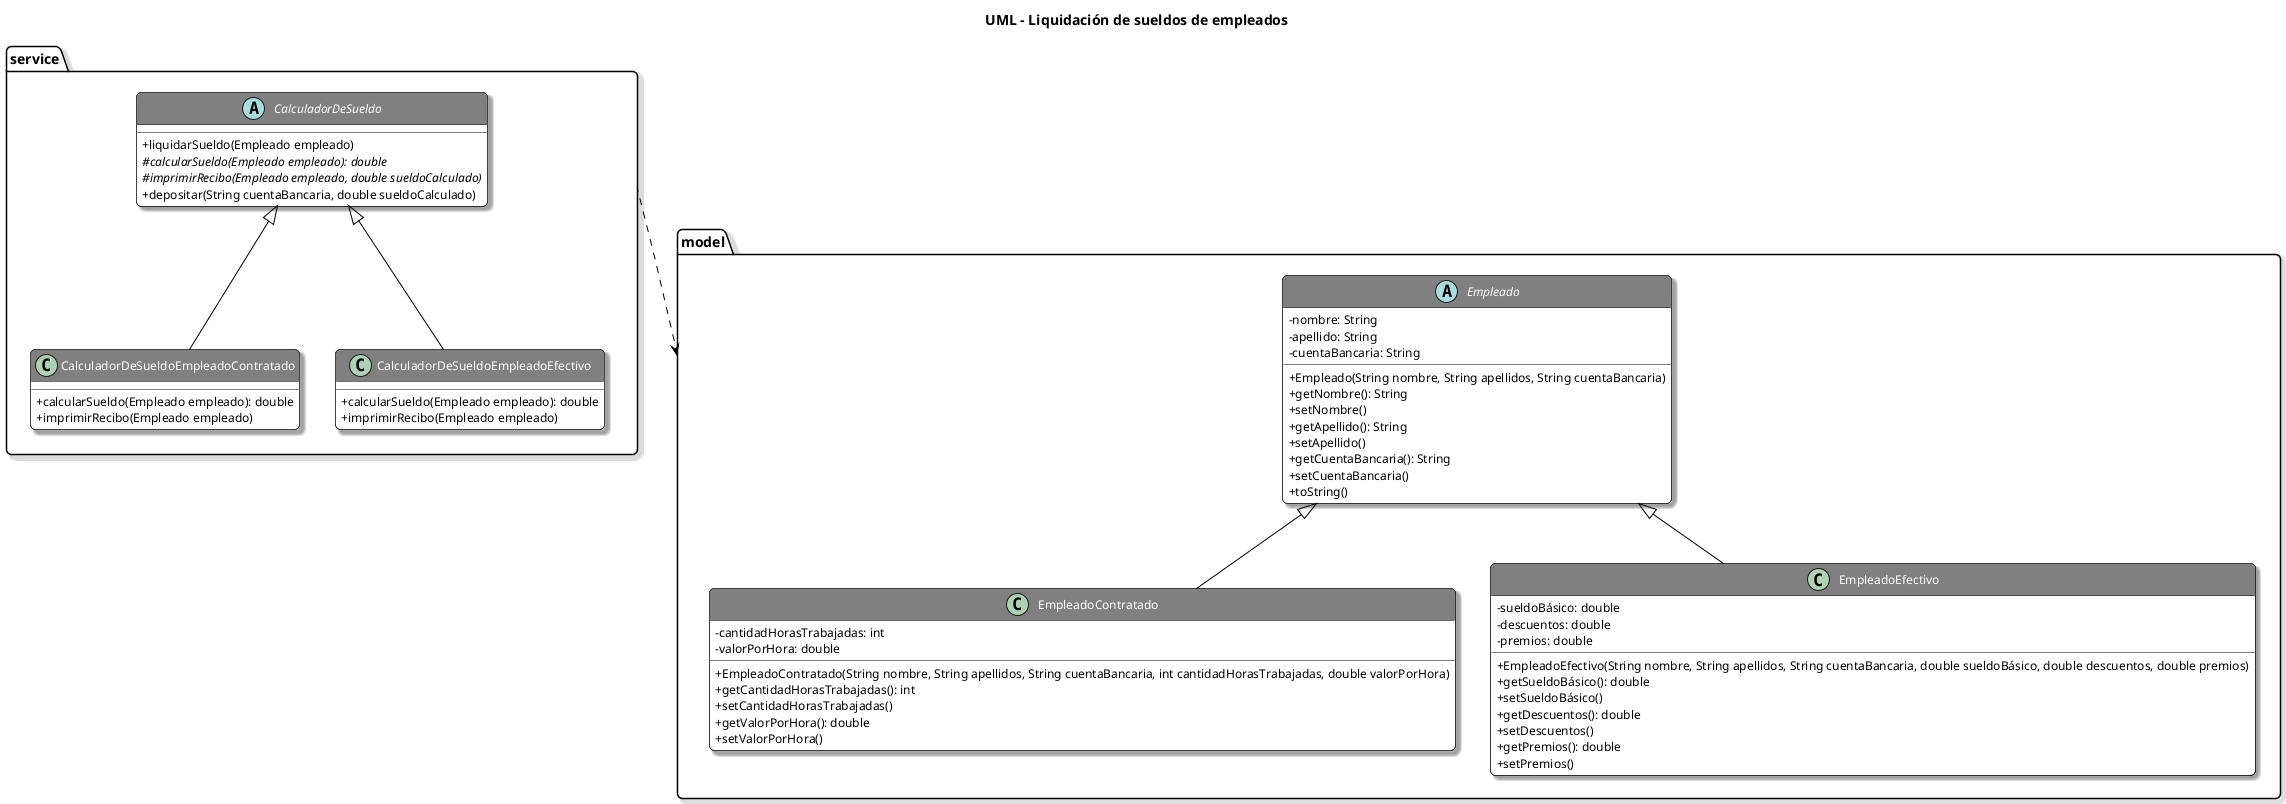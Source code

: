 @startuml
'https://plantuml.com/class-diagram
'___________STYLES___________
title UML - Liquidación de sueldos de empleados
skinparam classAttributeIconSize 0
skinparam backgroundColor White
skinparam RoundCorner 10
skinparam Shadowing true

skinparam class {
    ArrowColor Black
    BackgroundColor White
    HeaderBackgroundColor Gray
    BorderColor Black
    FontColor White
    FontSize 14
    AttributeFontSize 12
}

skinparam object{
    ArrowColor Black
    BackgroundColor White
    BorderColor Black
    FontColor Black
    FontSize 14
    AttributeFontSize 12
}

skinparam note {
    BackgroundColor LightYellow
    BorderColor Black
}

'___________UML___________

package model{

abstract Empleado{
-nombre: String
- apellido: String
-cuentaBancaria: String
+Empleado(String nombre, String apellidos, String cuentaBancaria)
+getNombre(): String
+setNombre()
+getApellido(): String
+setApellido()
+getCuentaBancaria(): String
+setCuentaBancaria()
+toString()
}

class EmpleadoContratado{
-cantidadHorasTrabajadas: int
-valorPorHora: double
+EmpleadoContratado(String nombre, String apellidos, String cuentaBancaria, int cantidadHorasTrabajadas, double valorPorHora)
+getCantidadHorasTrabajadas(): int
+setCantidadHorasTrabajadas()
+getValorPorHora(): double
+setValorPorHora()
}

class EmpleadoEfectivo{
-sueldoBásico: double
-descuentos: double
-premios: double
+EmpleadoEfectivo(String nombre, String apellidos, String cuentaBancaria, double sueldoBásico, double descuentos, double premios)
+getSueldoBásico(): double
+setSueldoBásico()
+getDescuentos(): double
+setDescuentos()
+getPremios(): double
+setPremios()
}

}

package service{

abstract CalculadorDeSueldo{
+liquidarSueldo(Empleado empleado)
#{abstract}calcularSueldo(Empleado empleado): double
#{abstract}imprimirRecibo(Empleado empleado, double sueldoCalculado)
+depositar(String cuentaBancaria, double sueldoCalculado)
}

class CalculadorDeSueldoEmpleadoContratado{
+calcularSueldo(Empleado empleado): double
+imprimirRecibo(Empleado empleado)
}

class CalculadorDeSueldoEmpleadoEfectivo{
+calcularSueldo(Empleado empleado): double
+imprimirRecibo(Empleado empleado)
}

}

Empleado <|-- EmpleadoContratado
Empleado <|-- EmpleadoEfectivo

CalculadorDeSueldo <|-- CalculadorDeSueldoEmpleadoContratado
CalculadorDeSueldo <|-- CalculadorDeSueldoEmpleadoEfectivo

service ..> model


@enduml